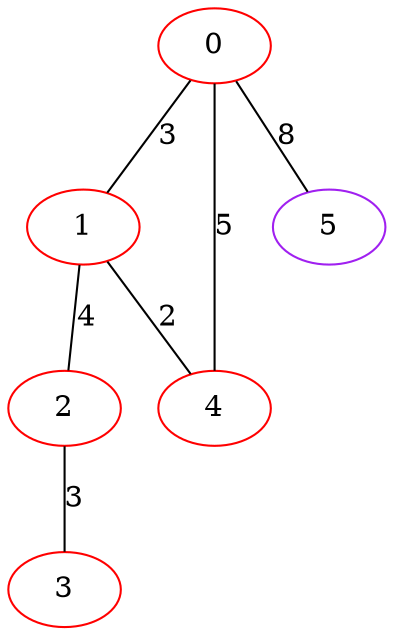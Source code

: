 graph "" {
0 [color=red, weight=1];
1 [color=red, weight=1];
2 [color=red, weight=1];
3 [color=red, weight=1];
4 [color=red, weight=1];
5 [color=purple, weight=4];
0 -- 1  [key=0, label=3];
0 -- 4  [key=0, label=5];
0 -- 5  [key=0, label=8];
1 -- 2  [key=0, label=4];
1 -- 4  [key=0, label=2];
2 -- 3  [key=0, label=3];
}
